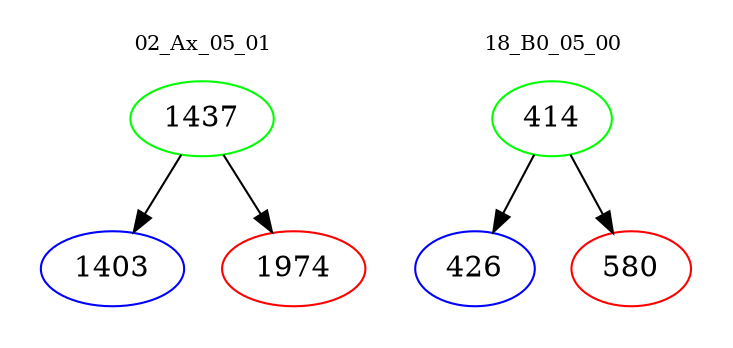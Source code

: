 digraph{
subgraph cluster_0 {
color = white
label = "02_Ax_05_01";
fontsize=10;
T0_1437 [label="1437", color="green"]
T0_1437 -> T0_1403 [color="black"]
T0_1403 [label="1403", color="blue"]
T0_1437 -> T0_1974 [color="black"]
T0_1974 [label="1974", color="red"]
}
subgraph cluster_1 {
color = white
label = "18_B0_05_00";
fontsize=10;
T1_414 [label="414", color="green"]
T1_414 -> T1_426 [color="black"]
T1_426 [label="426", color="blue"]
T1_414 -> T1_580 [color="black"]
T1_580 [label="580", color="red"]
}
}
